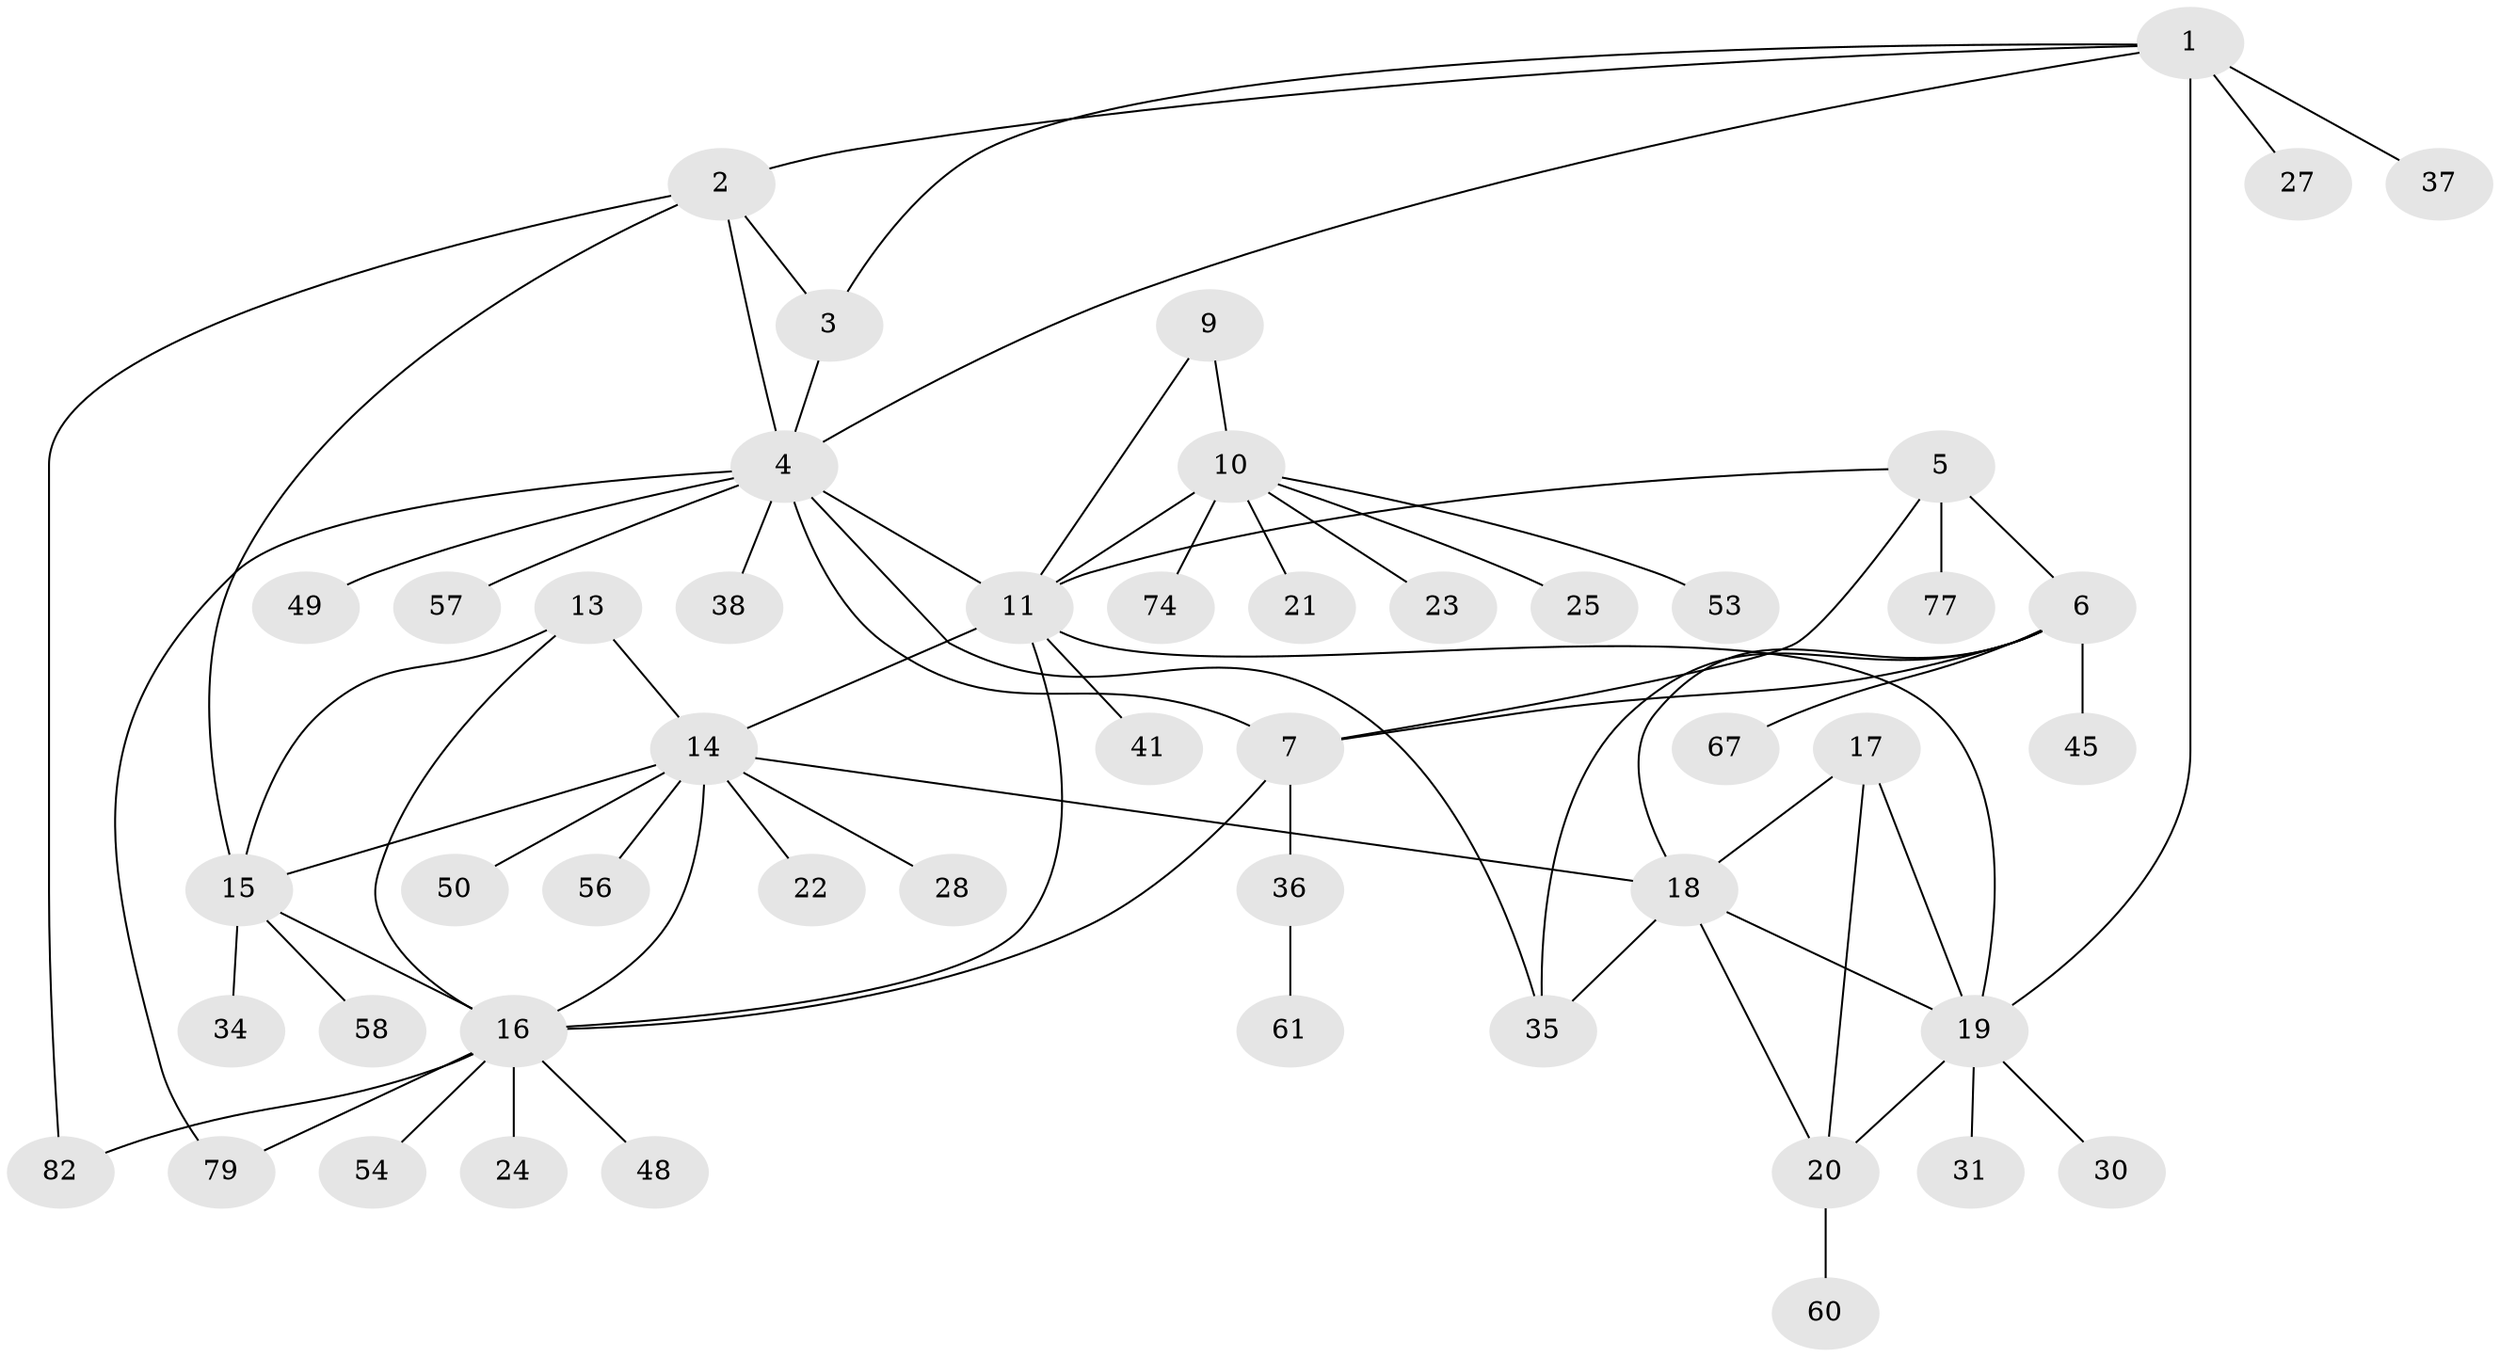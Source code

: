 // original degree distribution, {8: 0.036585365853658534, 5: 0.024390243902439025, 3: 0.036585365853658534, 10: 0.036585365853658534, 4: 0.07317073170731707, 6: 0.04878048780487805, 14: 0.012195121951219513, 7: 0.012195121951219513, 9: 0.012195121951219513, 1: 0.5975609756097561, 2: 0.10975609756097561}
// Generated by graph-tools (version 1.1) at 2025/19/03/04/25 18:19:47]
// undirected, 49 vertices, 70 edges
graph export_dot {
graph [start="1"]
  node [color=gray90,style=filled];
  1 [super="+43"];
  2;
  3;
  4;
  5;
  6 [super="+8+47"];
  7;
  9 [super="+40+12"];
  10;
  11 [super="+33+59+55+51+44"];
  13 [super="+42+29+69+39"];
  14;
  15;
  16;
  17 [super="+64+73+32"];
  18;
  19 [super="+26+68+80+71+72"];
  20;
  21;
  22;
  23;
  24;
  25 [super="+65+81+63"];
  27;
  28;
  30;
  31 [super="+78"];
  34 [super="+52"];
  35 [super="+75"];
  36;
  37;
  38;
  41;
  45;
  48;
  49;
  50;
  53;
  54;
  56;
  57;
  58;
  60;
  61;
  67;
  74;
  77;
  79;
  82;
  1 -- 2;
  1 -- 3;
  1 -- 4;
  1 -- 19 [weight=2];
  1 -- 27;
  1 -- 37;
  2 -- 3;
  2 -- 4;
  2 -- 15;
  2 -- 82;
  3 -- 4;
  4 -- 7;
  4 -- 11;
  4 -- 35;
  4 -- 38;
  4 -- 49;
  4 -- 57;
  4 -- 79;
  5 -- 6 [weight=2];
  5 -- 7;
  5 -- 11;
  5 -- 77;
  6 -- 7 [weight=2];
  6 -- 18;
  6 -- 67;
  6 -- 35;
  6 -- 45;
  7 -- 16;
  7 -- 36;
  9 -- 10 [weight=2];
  9 -- 11 [weight=2];
  10 -- 11;
  10 -- 21;
  10 -- 23;
  10 -- 25;
  10 -- 53;
  10 -- 74;
  11 -- 14;
  11 -- 19 [weight=2];
  11 -- 41;
  11 -- 16;
  13 -- 14;
  13 -- 15;
  13 -- 16;
  14 -- 15;
  14 -- 16;
  14 -- 18;
  14 -- 22;
  14 -- 28;
  14 -- 50;
  14 -- 56;
  15 -- 16;
  15 -- 34;
  15 -- 58;
  16 -- 24;
  16 -- 48;
  16 -- 54;
  16 -- 79;
  16 -- 82;
  17 -- 18;
  17 -- 19;
  17 -- 20;
  18 -- 19;
  18 -- 20;
  18 -- 35;
  19 -- 20;
  19 -- 30;
  19 -- 31;
  20 -- 60;
  36 -- 61;
}
